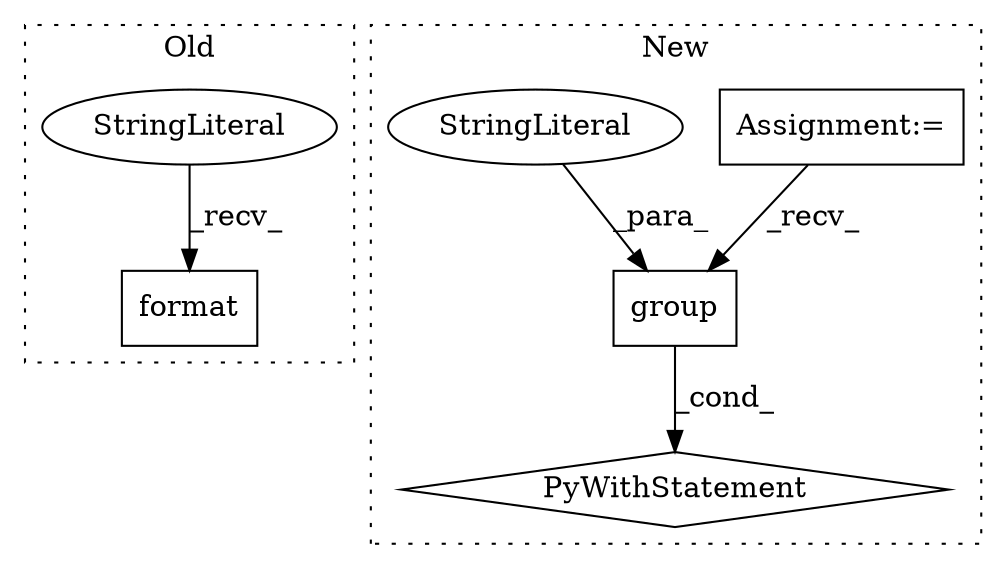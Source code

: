 digraph G {
subgraph cluster0 {
1 [label="format" a="32" s="9989,10015" l="7,1" shape="box"];
3 [label="StringLiteral" a="45" s="9976" l="12" shape="ellipse"];
label = "Old";
style="dotted";
}
subgraph cluster1 {
2 [label="group" a="32" s="10305,10329" l="6,1" shape="box"];
4 [label="Assignment:=" a="7" s="9853" l="10" shape="box"];
5 [label="StringLiteral" a="45" s="10311" l="18" shape="ellipse"];
6 [label="PyWithStatement" a="104" s="10284,10330" l="10,2" shape="diamond"];
label = "New";
style="dotted";
}
2 -> 6 [label="_cond_"];
3 -> 1 [label="_recv_"];
4 -> 2 [label="_recv_"];
5 -> 2 [label="_para_"];
}
